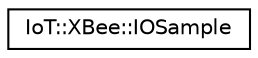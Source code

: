 digraph "Graphical Class Hierarchy"
{
 // LATEX_PDF_SIZE
  edge [fontname="Helvetica",fontsize="10",labelfontname="Helvetica",labelfontsize="10"];
  node [fontname="Helvetica",fontsize="10",shape=record];
  rankdir="LR";
  Node0 [label="IoT::XBee::IOSample",height=0.2,width=0.4,color="black", fillcolor="white", style="filled",URL="$structIoT_1_1XBee_1_1IOSample.html",tooltip=" "];
}
